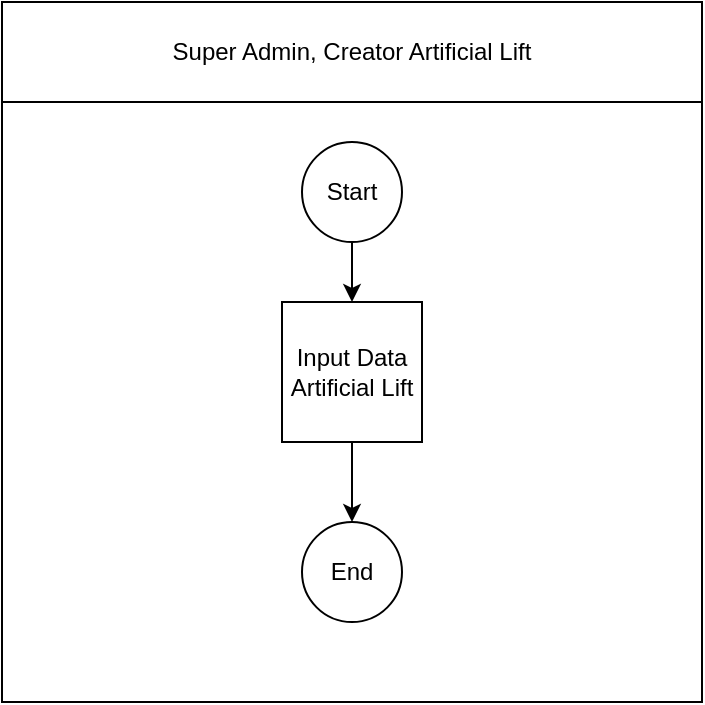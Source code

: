 <mxfile version="24.6.4" type="github" pages="6">
  <diagram name="Page-1" id="VRqToRUWbkULgbjogenz">
    <mxGraphModel dx="1072" dy="484" grid="1" gridSize="10" guides="1" tooltips="1" connect="1" arrows="1" fold="1" page="1" pageScale="1" pageWidth="850" pageHeight="1100" math="0" shadow="0">
      <root>
        <mxCell id="0" />
        <mxCell id="1" parent="0" />
        <mxCell id="_ycVy6dEvs-8hq68YOjz-1" value="" style="whiteSpace=wrap;html=1;aspect=fixed;" vertex="1" parent="1">
          <mxGeometry x="300" y="70" width="350" height="350" as="geometry" />
        </mxCell>
        <mxCell id="_ycVy6dEvs-8hq68YOjz-2" value="Super Admin, Creator Artificial Lift" style="rounded=0;whiteSpace=wrap;html=1;" vertex="1" parent="1">
          <mxGeometry x="300" y="70" width="350" height="50" as="geometry" />
        </mxCell>
        <mxCell id="_ycVy6dEvs-8hq68YOjz-3" value="Start" style="ellipse;whiteSpace=wrap;html=1;aspect=fixed;" vertex="1" parent="1">
          <mxGeometry x="450" y="140" width="50" height="50" as="geometry" />
        </mxCell>
        <mxCell id="_ycVy6dEvs-8hq68YOjz-4" value="Input Data Artificial Lift" style="whiteSpace=wrap;html=1;aspect=fixed;" vertex="1" parent="1">
          <mxGeometry x="440" y="220" width="70" height="70" as="geometry" />
        </mxCell>
        <mxCell id="_ycVy6dEvs-8hq68YOjz-5" value="End" style="ellipse;whiteSpace=wrap;html=1;aspect=fixed;" vertex="1" parent="1">
          <mxGeometry x="450" y="330" width="50" height="50" as="geometry" />
        </mxCell>
        <mxCell id="_ycVy6dEvs-8hq68YOjz-6" value="" style="endArrow=classic;html=1;rounded=0;exitX=0.5;exitY=1;exitDx=0;exitDy=0;entryX=0.5;entryY=0;entryDx=0;entryDy=0;" edge="1" parent="1" source="_ycVy6dEvs-8hq68YOjz-3" target="_ycVy6dEvs-8hq68YOjz-4">
          <mxGeometry width="50" height="50" relative="1" as="geometry">
            <mxPoint x="400" y="280" as="sourcePoint" />
            <mxPoint x="450" y="230" as="targetPoint" />
          </mxGeometry>
        </mxCell>
        <mxCell id="_ycVy6dEvs-8hq68YOjz-8" value="" style="endArrow=classic;html=1;rounded=0;exitX=0.5;exitY=1;exitDx=0;exitDy=0;" edge="1" parent="1" source="_ycVy6dEvs-8hq68YOjz-4" target="_ycVy6dEvs-8hq68YOjz-5">
          <mxGeometry width="50" height="50" relative="1" as="geometry">
            <mxPoint x="485" y="200" as="sourcePoint" />
            <mxPoint x="485" y="230" as="targetPoint" />
          </mxGeometry>
        </mxCell>
      </root>
    </mxGraphModel>
  </diagram>
  <diagram id="tJfa-UOpvE0qAtoZp2O_" name="Page-2">
    <mxGraphModel dx="1072" dy="484" grid="1" gridSize="10" guides="1" tooltips="1" connect="1" arrows="1" fold="1" page="1" pageScale="1" pageWidth="850" pageHeight="1100" math="0" shadow="0">
      <root>
        <mxCell id="0" />
        <mxCell id="1" parent="0" />
        <mxCell id="WdgM3Me0Kn9CdQRAbxzI-33" value="" style="rounded=0;whiteSpace=wrap;html=1;" vertex="1" parent="1">
          <mxGeometry x="270.75" y="65" width="259.5" height="370" as="geometry" />
        </mxCell>
        <mxCell id="WdgM3Me0Kn9CdQRAbxzI-34" value="List Data &lt;br&gt;Artificial Lift" style="ellipse;whiteSpace=wrap;html=1;" vertex="1" parent="1">
          <mxGeometry x="338" y="110" width="110" height="80" as="geometry" />
        </mxCell>
        <mxCell id="WdgM3Me0Kn9CdQRAbxzI-35" value="Update Data &lt;br&gt;Artificial Lift" style="ellipse;whiteSpace=wrap;html=1;" vertex="1" parent="1">
          <mxGeometry x="345.5" y="220" width="110" height="80" as="geometry" />
        </mxCell>
        <mxCell id="WdgM3Me0Kn9CdQRAbxzI-36" value="Dashboard&lt;br&gt;Artificial Lift" style="ellipse;whiteSpace=wrap;html=1;" vertex="1" parent="1">
          <mxGeometry x="345.5" y="330" width="110" height="80" as="geometry" />
        </mxCell>
        <mxCell id="WdgM3Me0Kn9CdQRAbxzI-37" value="" style="whiteSpace=wrap;html=1;aspect=fixed;" vertex="1" parent="1">
          <mxGeometry x="100" y="105" width="100" height="100" as="geometry" />
        </mxCell>
        <mxCell id="WdgM3Me0Kn9CdQRAbxzI-38" value="Super Admin" style="shape=umlActor;verticalLabelPosition=bottom;verticalAlign=top;html=1;outlineConnect=0;" vertex="1" parent="1">
          <mxGeometry x="135" y="115" width="30" height="60" as="geometry" />
        </mxCell>
        <mxCell id="WdgM3Me0Kn9CdQRAbxzI-39" value="" style="whiteSpace=wrap;html=1;aspect=fixed;" vertex="1" parent="1">
          <mxGeometry x="590" y="200" width="100" height="100" as="geometry" />
        </mxCell>
        <mxCell id="WdgM3Me0Kn9CdQRAbxzI-40" value="Viewer" style="shape=umlActor;verticalLabelPosition=bottom;verticalAlign=top;html=1;outlineConnect=0;" vertex="1" parent="1">
          <mxGeometry x="625" y="210" width="30" height="60" as="geometry" />
        </mxCell>
        <mxCell id="WdgM3Me0Kn9CdQRAbxzI-41" value="" style="endArrow=none;html=1;rounded=0;exitX=1;exitY=0.5;exitDx=0;exitDy=0;entryX=0;entryY=0.5;entryDx=0;entryDy=0;" edge="1" parent="1" source="WdgM3Me0Kn9CdQRAbxzI-37" target="WdgM3Me0Kn9CdQRAbxzI-34">
          <mxGeometry width="50" height="50" relative="1" as="geometry">
            <mxPoint x="408" y="290" as="sourcePoint" />
            <mxPoint x="458" y="240" as="targetPoint" />
          </mxGeometry>
        </mxCell>
        <mxCell id="WdgM3Me0Kn9CdQRAbxzI-42" value="" style="endArrow=none;html=1;rounded=0;exitX=1;exitY=0.5;exitDx=0;exitDy=0;entryX=0;entryY=0.5;entryDx=0;entryDy=0;" edge="1" parent="1" source="WdgM3Me0Kn9CdQRAbxzI-49" target="WdgM3Me0Kn9CdQRAbxzI-34">
          <mxGeometry width="50" height="50" relative="1" as="geometry">
            <mxPoint x="128" y="390" as="sourcePoint" />
            <mxPoint x="468" y="190" as="targetPoint" />
          </mxGeometry>
        </mxCell>
        <mxCell id="WdgM3Me0Kn9CdQRAbxzI-43" value="" style="endArrow=none;html=1;rounded=0;exitX=0;exitY=0.5;exitDx=0;exitDy=0;entryX=1;entryY=0.5;entryDx=0;entryDy=0;" edge="1" parent="1" source="WdgM3Me0Kn9CdQRAbxzI-39" target="WdgM3Me0Kn9CdQRAbxzI-34">
          <mxGeometry width="50" height="50" relative="1" as="geometry">
            <mxPoint x="233" y="170" as="sourcePoint" />
            <mxPoint x="478" y="200" as="targetPoint" />
          </mxGeometry>
        </mxCell>
        <mxCell id="WdgM3Me0Kn9CdQRAbxzI-44" value="" style="endArrow=none;html=1;rounded=0;exitX=1;exitY=0.5;exitDx=0;exitDy=0;entryX=0;entryY=0.5;entryDx=0;entryDy=0;" edge="1" parent="1" source="WdgM3Me0Kn9CdQRAbxzI-37" target="WdgM3Me0Kn9CdQRAbxzI-35">
          <mxGeometry width="50" height="50" relative="1" as="geometry">
            <mxPoint x="253" y="190" as="sourcePoint" />
            <mxPoint x="498" y="220" as="targetPoint" />
          </mxGeometry>
        </mxCell>
        <mxCell id="WdgM3Me0Kn9CdQRAbxzI-45" value="" style="endArrow=none;html=1;rounded=0;entryX=0;entryY=0.5;entryDx=0;entryDy=0;exitX=1;exitY=0.5;exitDx=0;exitDy=0;" edge="1" parent="1" source="WdgM3Me0Kn9CdQRAbxzI-49" target="WdgM3Me0Kn9CdQRAbxzI-35">
          <mxGeometry width="50" height="50" relative="1" as="geometry">
            <mxPoint x="118" y="380" as="sourcePoint" />
            <mxPoint x="508" y="230" as="targetPoint" />
          </mxGeometry>
        </mxCell>
        <mxCell id="WdgM3Me0Kn9CdQRAbxzI-46" value="" style="endArrow=none;html=1;rounded=0;exitX=0;exitY=0.5;exitDx=0;exitDy=0;entryX=1;entryY=0.5;entryDx=0;entryDy=0;" edge="1" parent="1" source="WdgM3Me0Kn9CdQRAbxzI-39" target="WdgM3Me0Kn9CdQRAbxzI-36">
          <mxGeometry width="50" height="50" relative="1" as="geometry">
            <mxPoint x="273" y="210" as="sourcePoint" />
            <mxPoint x="518" y="240" as="targetPoint" />
          </mxGeometry>
        </mxCell>
        <mxCell id="WdgM3Me0Kn9CdQRAbxzI-47" value="" style="endArrow=none;html=1;rounded=0;exitX=1;exitY=0.5;exitDx=0;exitDy=0;entryX=0;entryY=0.5;entryDx=0;entryDy=0;" edge="1" parent="1" source="WdgM3Me0Kn9CdQRAbxzI-49" target="WdgM3Me0Kn9CdQRAbxzI-36">
          <mxGeometry width="50" height="50" relative="1" as="geometry">
            <mxPoint x="128" y="390" as="sourcePoint" />
            <mxPoint x="528" y="250" as="targetPoint" />
          </mxGeometry>
        </mxCell>
        <mxCell id="WdgM3Me0Kn9CdQRAbxzI-48" value="" style="endArrow=none;html=1;rounded=0;exitX=1;exitY=0.5;exitDx=0;exitDy=0;entryX=0;entryY=0.5;entryDx=0;entryDy=0;" edge="1" parent="1" source="WdgM3Me0Kn9CdQRAbxzI-37" target="WdgM3Me0Kn9CdQRAbxzI-36">
          <mxGeometry width="50" height="50" relative="1" as="geometry">
            <mxPoint x="293" y="230" as="sourcePoint" />
            <mxPoint x="538" y="260" as="targetPoint" />
          </mxGeometry>
        </mxCell>
        <mxCell id="WdgM3Me0Kn9CdQRAbxzI-49" value="" style="rounded=0;whiteSpace=wrap;html=1;" vertex="1" parent="1">
          <mxGeometry x="100" y="285" width="85" height="110" as="geometry" />
        </mxCell>
        <mxCell id="WdgM3Me0Kn9CdQRAbxzI-50" value="Creator &lt;br&gt;Artficial Lift" style="shape=umlActor;verticalLabelPosition=bottom;verticalAlign=top;html=1;outlineConnect=0;" vertex="1" parent="1">
          <mxGeometry x="127.5" y="297.5" width="30" height="60" as="geometry" />
        </mxCell>
      </root>
    </mxGraphModel>
  </diagram>
  <diagram id="EX26TK4oQ-GFpbeMsr_t" name="Page-3">
    <mxGraphModel dx="1072" dy="484" grid="1" gridSize="10" guides="1" tooltips="1" connect="1" arrows="1" fold="1" page="1" pageScale="1" pageWidth="850" pageHeight="1100" math="0" shadow="0">
      <root>
        <mxCell id="0" />
        <mxCell id="1" parent="0" />
        <mxCell id="JI7p_L93-dw9RXVuezPN-1" value="" style="rounded=0;whiteSpace=wrap;html=1;" vertex="1" parent="1">
          <mxGeometry x="230" y="122.5" width="420" height="367.5" as="geometry" />
        </mxCell>
        <mxCell id="JI7p_L93-dw9RXVuezPN-2" value="" style="whiteSpace=wrap;html=1;aspect=fixed;" vertex="1" parent="1">
          <mxGeometry x="80" y="122.5" width="100" height="100" as="geometry" />
        </mxCell>
        <mxCell id="JI7p_L93-dw9RXVuezPN-3" value="Super Admin" style="shape=umlActor;verticalLabelPosition=bottom;verticalAlign=top;html=1;outlineConnect=0;" vertex="1" parent="1">
          <mxGeometry x="115" y="132.5" width="30" height="60" as="geometry" />
        </mxCell>
        <mxCell id="cbls8OZkPTpookRJbMiB-1" value="List Data &lt;br&gt;Artificial Lift" style="ellipse;whiteSpace=wrap;html=1;" vertex="1" parent="1">
          <mxGeometry x="330" y="266.25" width="110" height="80" as="geometry" />
        </mxCell>
        <mxCell id="cbls8OZkPTpookRJbMiB-2" value="" style="endArrow=none;html=1;rounded=0;exitX=1;exitY=0.5;exitDx=0;exitDy=0;entryX=0;entryY=0.5;entryDx=0;entryDy=0;" edge="1" parent="1" target="cbls8OZkPTpookRJbMiB-1" source="JI7p_L93-dw9RXVuezPN-2">
          <mxGeometry width="50" height="50" relative="1" as="geometry">
            <mxPoint x="177" y="235" as="sourcePoint" />
            <mxPoint x="435" y="320" as="targetPoint" />
          </mxGeometry>
        </mxCell>
        <mxCell id="cbls8OZkPTpookRJbMiB-3" value="List Data Artificial Lift" style="text;html=1;align=center;verticalAlign=middle;whiteSpace=wrap;rounded=0;" vertex="1" parent="1">
          <mxGeometry x="230" y="122.5" width="120" height="30" as="geometry" />
        </mxCell>
        <mxCell id="cbls8OZkPTpookRJbMiB-4" value="Export" style="ellipse;whiteSpace=wrap;html=1;" vertex="1" parent="1">
          <mxGeometry x="510" y="218.75" width="110" height="40" as="geometry" />
        </mxCell>
        <mxCell id="cbls8OZkPTpookRJbMiB-5" value="Filter" style="ellipse;whiteSpace=wrap;html=1;" vertex="1" parent="1">
          <mxGeometry x="510" y="286.25" width="110" height="40" as="geometry" />
        </mxCell>
        <mxCell id="cbls8OZkPTpookRJbMiB-6" value="View" style="ellipse;whiteSpace=wrap;html=1;" vertex="1" parent="1">
          <mxGeometry x="510" y="356.25" width="110" height="40" as="geometry" />
        </mxCell>
        <mxCell id="cbls8OZkPTpookRJbMiB-8" value="" style="endArrow=classic;html=1;rounded=0;entryX=0;entryY=0.5;entryDx=0;entryDy=0;exitX=1;exitY=0.5;exitDx=0;exitDy=0;" edge="1" parent="1" source="cbls8OZkPTpookRJbMiB-1" target="cbls8OZkPTpookRJbMiB-5">
          <mxGeometry width="50" height="50" relative="1" as="geometry">
            <mxPoint x="460" y="386.25" as="sourcePoint" />
            <mxPoint x="510" y="336.25" as="targetPoint" />
          </mxGeometry>
        </mxCell>
        <mxCell id="cbls8OZkPTpookRJbMiB-9" value="" style="endArrow=classic;html=1;rounded=0;exitX=1;exitY=0.5;exitDx=0;exitDy=0;entryX=0;entryY=0.5;entryDx=0;entryDy=0;" edge="1" parent="1" source="cbls8OZkPTpookRJbMiB-1" target="cbls8OZkPTpookRJbMiB-4">
          <mxGeometry width="50" height="50" relative="1" as="geometry">
            <mxPoint x="450" y="316.25" as="sourcePoint" />
            <mxPoint x="520" y="316.25" as="targetPoint" />
          </mxGeometry>
        </mxCell>
        <mxCell id="jEX_8yb6VljW7W3-T-H7-1" value="" style="whiteSpace=wrap;html=1;aspect=fixed;" vertex="1" parent="1">
          <mxGeometry x="73.75" y="258.75" width="112.5" height="112.5" as="geometry" />
        </mxCell>
        <mxCell id="jEX_8yb6VljW7W3-T-H7-2" value="Creator&lt;br&gt;Artificial Lift" style="shape=umlActor;verticalLabelPosition=bottom;verticalAlign=top;html=1;outlineConnect=0;" vertex="1" parent="1">
          <mxGeometry x="115" y="267.5" width="30" height="62.5" as="geometry" />
        </mxCell>
        <mxCell id="jEX_8yb6VljW7W3-T-H7-3" value="" style="endArrow=none;html=1;rounded=0;exitX=1;exitY=0.5;exitDx=0;exitDy=0;entryX=0;entryY=0.5;entryDx=0;entryDy=0;" edge="1" parent="1" source="jEX_8yb6VljW7W3-T-H7-1" target="cbls8OZkPTpookRJbMiB-1">
          <mxGeometry width="50" height="50" relative="1" as="geometry">
            <mxPoint x="190" y="183" as="sourcePoint" />
            <mxPoint x="300" y="250" as="targetPoint" />
          </mxGeometry>
        </mxCell>
        <mxCell id="jEX_8yb6VljW7W3-T-H7-4" value="" style="endArrow=classic;html=1;rounded=0;entryX=1;entryY=1;entryDx=0;entryDy=0;exitX=0;exitY=0.5;exitDx=0;exitDy=0;" edge="1" parent="1" source="cbls8OZkPTpookRJbMiB-6" target="cbls8OZkPTpookRJbMiB-1">
          <mxGeometry width="50" height="50" relative="1" as="geometry">
            <mxPoint x="380" y="496.25" as="sourcePoint" />
            <mxPoint x="520" y="316.25" as="targetPoint" />
          </mxGeometry>
        </mxCell>
        <mxCell id="ZIzEWPdlcsLkZ0kuTf00-1" value="" style="rounded=0;whiteSpace=wrap;html=1;" vertex="1" parent="1">
          <mxGeometry x="87.5" y="380" width="85" height="110" as="geometry" />
        </mxCell>
        <mxCell id="ZIzEWPdlcsLkZ0kuTf00-2" value="Viewer" style="shape=umlActor;verticalLabelPosition=bottom;verticalAlign=top;html=1;outlineConnect=0;" vertex="1" parent="1">
          <mxGeometry x="115" y="392.5" width="30" height="60" as="geometry" />
        </mxCell>
        <mxCell id="ZIzEWPdlcsLkZ0kuTf00-3" value="" style="endArrow=none;html=1;rounded=0;exitX=1;exitY=0.5;exitDx=0;exitDy=0;entryX=0;entryY=0.5;entryDx=0;entryDy=0;" edge="1" parent="1" source="ZIzEWPdlcsLkZ0kuTf00-1" target="cbls8OZkPTpookRJbMiB-1">
          <mxGeometry width="50" height="50" relative="1" as="geometry">
            <mxPoint x="190" y="318" as="sourcePoint" />
            <mxPoint x="370" y="300" as="targetPoint" />
          </mxGeometry>
        </mxCell>
      </root>
    </mxGraphModel>
  </diagram>
  <diagram id="PXPYDBM-9-F9n1MIUuDz" name="Page-4">
    <mxGraphModel dx="1072" dy="484" grid="1" gridSize="10" guides="1" tooltips="1" connect="1" arrows="1" fold="1" page="1" pageScale="1" pageWidth="850" pageHeight="1100" math="0" shadow="0">
      <root>
        <mxCell id="0" />
        <mxCell id="1" parent="0" />
        <mxCell id="ehwdzNjZFMtVxJwRi_J--1" value="" style="rounded=0;whiteSpace=wrap;html=1;" vertex="1" parent="1">
          <mxGeometry x="230" y="122.5" width="420" height="367.5" as="geometry" />
        </mxCell>
        <mxCell id="ehwdzNjZFMtVxJwRi_J--2" value="" style="whiteSpace=wrap;html=1;aspect=fixed;" vertex="1" parent="1">
          <mxGeometry x="70" y="188.75" width="100" height="100" as="geometry" />
        </mxCell>
        <mxCell id="ehwdzNjZFMtVxJwRi_J--3" value="Super Admin" style="shape=umlActor;verticalLabelPosition=bottom;verticalAlign=top;html=1;outlineConnect=0;" vertex="1" parent="1">
          <mxGeometry x="105" y="198.75" width="30" height="60" as="geometry" />
        </mxCell>
        <mxCell id="ehwdzNjZFMtVxJwRi_J--4" value="Update Data &lt;br&gt;Artificial Lift" style="ellipse;whiteSpace=wrap;html=1;" vertex="1" parent="1">
          <mxGeometry x="330" y="266.25" width="110" height="80" as="geometry" />
        </mxCell>
        <mxCell id="ehwdzNjZFMtVxJwRi_J--5" value="" style="endArrow=none;html=1;rounded=0;exitX=1;exitY=0.5;exitDx=0;exitDy=0;entryX=0;entryY=0.5;entryDx=0;entryDy=0;" edge="1" parent="1" source="ehwdzNjZFMtVxJwRi_J--2" target="ehwdzNjZFMtVxJwRi_J--4">
          <mxGeometry width="50" height="50" relative="1" as="geometry">
            <mxPoint x="177" y="235" as="sourcePoint" />
            <mxPoint x="435" y="320" as="targetPoint" />
          </mxGeometry>
        </mxCell>
        <mxCell id="ehwdzNjZFMtVxJwRi_J--6" value="Update Data Artificial Lift" style="text;html=1;align=center;verticalAlign=middle;whiteSpace=wrap;rounded=0;" vertex="1" parent="1">
          <mxGeometry x="230" y="122.5" width="140" height="30" as="geometry" />
        </mxCell>
        <mxCell id="ehwdzNjZFMtVxJwRi_J--12" value="" style="whiteSpace=wrap;html=1;aspect=fixed;" vertex="1" parent="1">
          <mxGeometry x="66.88" y="323.13" width="106.25" height="106.25" as="geometry" />
        </mxCell>
        <mxCell id="ehwdzNjZFMtVxJwRi_J--13" value="Creator&lt;br&gt;Artificial Lift" style="shape=umlActor;verticalLabelPosition=bottom;verticalAlign=top;html=1;outlineConnect=0;" vertex="1" parent="1">
          <mxGeometry x="105" y="333.75" width="30" height="60" as="geometry" />
        </mxCell>
        <mxCell id="ehwdzNjZFMtVxJwRi_J--14" value="" style="endArrow=none;html=1;rounded=0;exitX=1;exitY=0.5;exitDx=0;exitDy=0;entryX=0;entryY=0.5;entryDx=0;entryDy=0;" edge="1" parent="1" source="ehwdzNjZFMtVxJwRi_J--12" target="ehwdzNjZFMtVxJwRi_J--4">
          <mxGeometry width="50" height="50" relative="1" as="geometry">
            <mxPoint x="190" y="183" as="sourcePoint" />
            <mxPoint x="300" y="250" as="targetPoint" />
          </mxGeometry>
        </mxCell>
        <mxCell id="ehwdzNjZFMtVxJwRi_J--20" value="Input Validation" style="ellipse;whiteSpace=wrap;html=1;" vertex="1" parent="1">
          <mxGeometry x="500" y="286.25" width="110" height="40" as="geometry" />
        </mxCell>
        <mxCell id="ehwdzNjZFMtVxJwRi_J--21" value="" style="endArrow=classic;html=1;rounded=0;entryX=1;entryY=0.5;entryDx=0;entryDy=0;exitX=0;exitY=0.5;exitDx=0;exitDy=0;" edge="1" parent="1" source="ehwdzNjZFMtVxJwRi_J--20" target="ehwdzNjZFMtVxJwRi_J--4">
          <mxGeometry width="50" height="50" relative="1" as="geometry">
            <mxPoint x="370" y="399.37" as="sourcePoint" />
            <mxPoint x="430" y="209.12" as="targetPoint" />
          </mxGeometry>
        </mxCell>
      </root>
    </mxGraphModel>
  </diagram>
  <diagram id="bjwkUVeZyiO-WxCvz1fT" name="Page-5">
    <mxGraphModel dx="1072" dy="484" grid="1" gridSize="10" guides="1" tooltips="1" connect="1" arrows="1" fold="1" page="1" pageScale="1" pageWidth="850" pageHeight="1100" math="0" shadow="0">
      <root>
        <mxCell id="0" />
        <mxCell id="1" parent="0" />
        <mxCell id="hsx2hn7sQGk3dXD11UvJ-1" value="" style="rounded=0;whiteSpace=wrap;html=1;" vertex="1" parent="1">
          <mxGeometry x="230" y="122.5" width="420" height="367.5" as="geometry" />
        </mxCell>
        <mxCell id="hsx2hn7sQGk3dXD11UvJ-2" value="" style="whiteSpace=wrap;html=1;aspect=fixed;" vertex="1" parent="1">
          <mxGeometry x="80" y="122.5" width="100" height="100" as="geometry" />
        </mxCell>
        <mxCell id="hsx2hn7sQGk3dXD11UvJ-3" value="Super Admin" style="shape=umlActor;verticalLabelPosition=bottom;verticalAlign=top;html=1;outlineConnect=0;" vertex="1" parent="1">
          <mxGeometry x="115" y="132.5" width="30" height="60" as="geometry" />
        </mxCell>
        <mxCell id="hsx2hn7sQGk3dXD11UvJ-4" value="Dashboard&lt;br&gt;Artificial Lift" style="ellipse;whiteSpace=wrap;html=1;" vertex="1" parent="1">
          <mxGeometry x="330" y="266.25" width="110" height="80" as="geometry" />
        </mxCell>
        <mxCell id="hsx2hn7sQGk3dXD11UvJ-5" value="" style="endArrow=none;html=1;rounded=0;exitX=1;exitY=0.5;exitDx=0;exitDy=0;entryX=0;entryY=0.5;entryDx=0;entryDy=0;" edge="1" parent="1" source="hsx2hn7sQGk3dXD11UvJ-2" target="hsx2hn7sQGk3dXD11UvJ-4">
          <mxGeometry width="50" height="50" relative="1" as="geometry">
            <mxPoint x="177" y="235" as="sourcePoint" />
            <mxPoint x="435" y="320" as="targetPoint" />
          </mxGeometry>
        </mxCell>
        <mxCell id="hsx2hn7sQGk3dXD11UvJ-6" value="Dashboard Artificial Lift" style="text;html=1;align=center;verticalAlign=middle;whiteSpace=wrap;rounded=0;" vertex="1" parent="1">
          <mxGeometry x="230" y="122.5" width="130" height="30" as="geometry" />
        </mxCell>
        <mxCell id="hsx2hn7sQGk3dXD11UvJ-8" value="Filter" style="ellipse;whiteSpace=wrap;html=1;" vertex="1" parent="1">
          <mxGeometry x="500" y="218.75" width="110" height="40" as="geometry" />
        </mxCell>
        <mxCell id="hsx2hn7sQGk3dXD11UvJ-9" value="View" style="ellipse;whiteSpace=wrap;html=1;" vertex="1" parent="1">
          <mxGeometry x="500" y="340" width="110" height="40" as="geometry" />
        </mxCell>
        <mxCell id="hsx2hn7sQGk3dXD11UvJ-10" value="" style="endArrow=classic;html=1;rounded=0;entryX=0;entryY=0.5;entryDx=0;entryDy=0;exitX=1;exitY=0;exitDx=0;exitDy=0;" edge="1" parent="1" source="hsx2hn7sQGk3dXD11UvJ-4" target="hsx2hn7sQGk3dXD11UvJ-8">
          <mxGeometry width="50" height="50" relative="1" as="geometry">
            <mxPoint x="460" y="386.25" as="sourcePoint" />
            <mxPoint x="510" y="336.25" as="targetPoint" />
          </mxGeometry>
        </mxCell>
        <mxCell id="hsx2hn7sQGk3dXD11UvJ-12" value="" style="whiteSpace=wrap;html=1;aspect=fixed;" vertex="1" parent="1">
          <mxGeometry x="73.75" y="258.75" width="112.5" height="112.5" as="geometry" />
        </mxCell>
        <mxCell id="hsx2hn7sQGk3dXD11UvJ-13" value="Creator&lt;br&gt;Artificial Lift" style="shape=umlActor;verticalLabelPosition=bottom;verticalAlign=top;html=1;outlineConnect=0;" vertex="1" parent="1">
          <mxGeometry x="115" y="267.5" width="30" height="62.5" as="geometry" />
        </mxCell>
        <mxCell id="hsx2hn7sQGk3dXD11UvJ-14" value="" style="endArrow=none;html=1;rounded=0;exitX=1;exitY=0.5;exitDx=0;exitDy=0;entryX=0;entryY=0.5;entryDx=0;entryDy=0;" edge="1" parent="1" source="hsx2hn7sQGk3dXD11UvJ-12" target="hsx2hn7sQGk3dXD11UvJ-4">
          <mxGeometry width="50" height="50" relative="1" as="geometry">
            <mxPoint x="190" y="183" as="sourcePoint" />
            <mxPoint x="300" y="250" as="targetPoint" />
          </mxGeometry>
        </mxCell>
        <mxCell id="hsx2hn7sQGk3dXD11UvJ-15" value="" style="endArrow=classic;html=1;rounded=0;entryX=1;entryY=1;entryDx=0;entryDy=0;exitX=0;exitY=0.5;exitDx=0;exitDy=0;" edge="1" parent="1" source="hsx2hn7sQGk3dXD11UvJ-9" target="hsx2hn7sQGk3dXD11UvJ-4">
          <mxGeometry width="50" height="50" relative="1" as="geometry">
            <mxPoint x="380" y="496.25" as="sourcePoint" />
            <mxPoint x="520" y="316.25" as="targetPoint" />
          </mxGeometry>
        </mxCell>
        <mxCell id="hsx2hn7sQGk3dXD11UvJ-16" value="" style="rounded=0;whiteSpace=wrap;html=1;" vertex="1" parent="1">
          <mxGeometry x="87.5" y="380" width="85" height="110" as="geometry" />
        </mxCell>
        <mxCell id="hsx2hn7sQGk3dXD11UvJ-17" value="Viewer" style="shape=umlActor;verticalLabelPosition=bottom;verticalAlign=top;html=1;outlineConnect=0;" vertex="1" parent="1">
          <mxGeometry x="115" y="392.5" width="30" height="60" as="geometry" />
        </mxCell>
        <mxCell id="hsx2hn7sQGk3dXD11UvJ-18" value="" style="endArrow=none;html=1;rounded=0;exitX=1;exitY=0.5;exitDx=0;exitDy=0;entryX=0;entryY=0.5;entryDx=0;entryDy=0;" edge="1" parent="1" source="hsx2hn7sQGk3dXD11UvJ-16" target="hsx2hn7sQGk3dXD11UvJ-4">
          <mxGeometry width="50" height="50" relative="1" as="geometry">
            <mxPoint x="190" y="318" as="sourcePoint" />
            <mxPoint x="370" y="300" as="targetPoint" />
          </mxGeometry>
        </mxCell>
      </root>
    </mxGraphModel>
  </diagram>
  <diagram id="zpjd_h7UimVwc6s2FJ9k" name="Page-6">
    <mxGraphModel dx="1072" dy="484" grid="1" gridSize="10" guides="1" tooltips="1" connect="1" arrows="1" fold="1" page="1" pageScale="1" pageWidth="850" pageHeight="1100" math="0" shadow="0">
      <root>
        <mxCell id="0" />
        <mxCell id="1" parent="0" />
      </root>
    </mxGraphModel>
  </diagram>
</mxfile>
